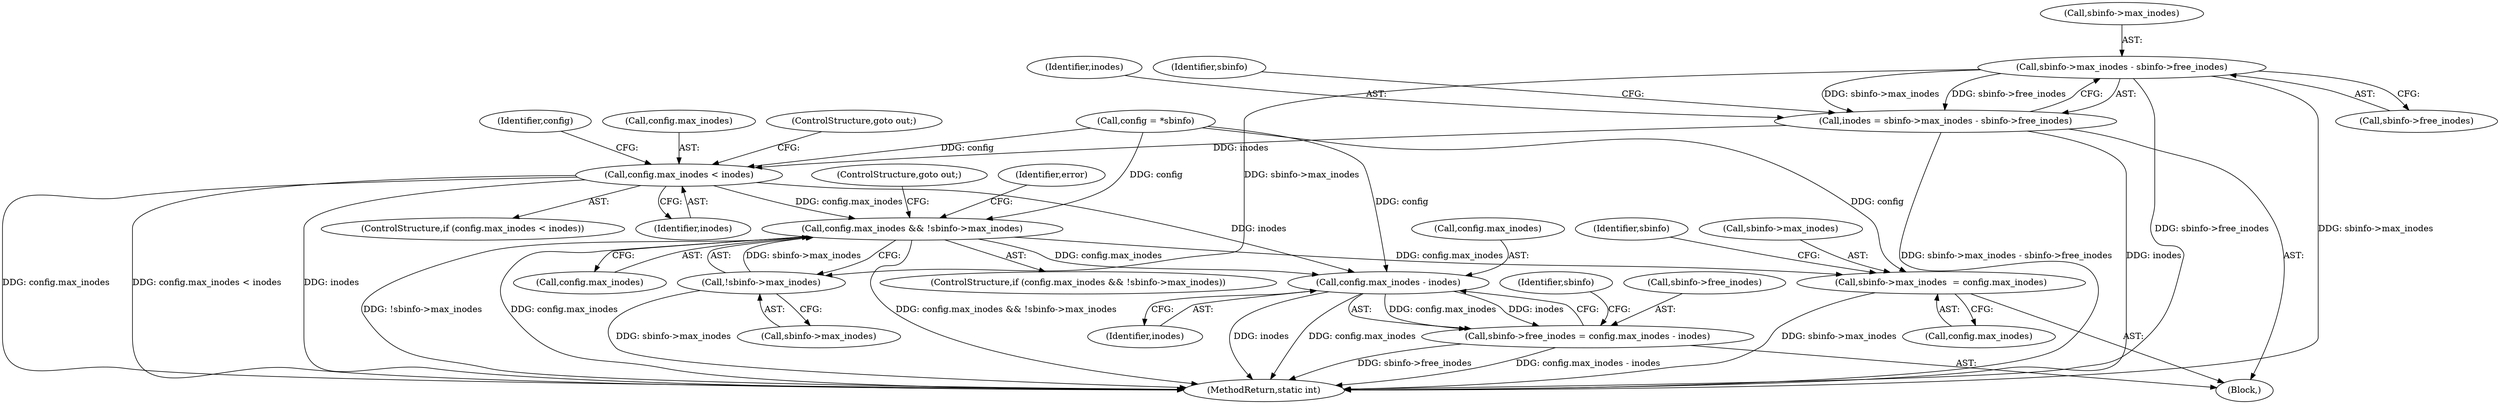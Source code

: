 digraph "0_linux_5f00110f7273f9ff04ac69a5f85bb535a4fd0987@API" {
"1000138" [label="(Call,sbinfo->max_inodes - sbinfo->free_inodes)"];
"1000136" [label="(Call,inodes = sbinfo->max_inodes - sbinfo->free_inodes)"];
"1000158" [label="(Call,config.max_inodes < inodes)"];
"1000175" [label="(Call,config.max_inodes && !sbinfo->max_inodes)"];
"1000194" [label="(Call,sbinfo->max_inodes  = config.max_inodes)"];
"1000205" [label="(Call,config.max_inodes - inodes)"];
"1000201" [label="(Call,sbinfo->free_inodes = config.max_inodes - inodes)"];
"1000179" [label="(Call,!sbinfo->max_inodes)"];
"1000167" [label="(Identifier,config)"];
"1000183" [label="(ControlStructure,goto out;)"];
"1000179" [label="(Call,!sbinfo->max_inodes)"];
"1000137" [label="(Identifier,inodes)"];
"1000159" [label="(Call,config.max_inodes)"];
"1000203" [label="(Identifier,sbinfo)"];
"1000175" [label="(Call,config.max_inodes && !sbinfo->max_inodes)"];
"1000201" [label="(Call,sbinfo->free_inodes = config.max_inodes - inodes)"];
"1000150" [label="(Identifier,sbinfo)"];
"1000106" [label="(Block,)"];
"1000174" [label="(ControlStructure,if (config.max_inodes && !sbinfo->max_inodes))"];
"1000194" [label="(Call,sbinfo->max_inodes  = config.max_inodes)"];
"1000198" [label="(Call,config.max_inodes)"];
"1000163" [label="(ControlStructure,goto out;)"];
"1000162" [label="(Identifier,inodes)"];
"1000136" [label="(Call,inodes = sbinfo->max_inodes - sbinfo->free_inodes)"];
"1000195" [label="(Call,sbinfo->max_inodes)"];
"1000176" [label="(Call,config.max_inodes)"];
"1000206" [label="(Call,config.max_inodes)"];
"1000158" [label="(Call,config.max_inodes < inodes)"];
"1000209" [label="(Identifier,inodes)"];
"1000212" [label="(Identifier,sbinfo)"];
"1000185" [label="(Identifier,error)"];
"1000113" [label="(Call,config = *sbinfo)"];
"1000157" [label="(ControlStructure,if (config.max_inodes < inodes))"];
"1000202" [label="(Call,sbinfo->free_inodes)"];
"1000229" [label="(MethodReturn,static int)"];
"1000139" [label="(Call,sbinfo->max_inodes)"];
"1000180" [label="(Call,sbinfo->max_inodes)"];
"1000205" [label="(Call,config.max_inodes - inodes)"];
"1000142" [label="(Call,sbinfo->free_inodes)"];
"1000138" [label="(Call,sbinfo->max_inodes - sbinfo->free_inodes)"];
"1000138" -> "1000136"  [label="AST: "];
"1000138" -> "1000142"  [label="CFG: "];
"1000139" -> "1000138"  [label="AST: "];
"1000142" -> "1000138"  [label="AST: "];
"1000136" -> "1000138"  [label="CFG: "];
"1000138" -> "1000229"  [label="DDG: sbinfo->free_inodes"];
"1000138" -> "1000229"  [label="DDG: sbinfo->max_inodes"];
"1000138" -> "1000136"  [label="DDG: sbinfo->max_inodes"];
"1000138" -> "1000136"  [label="DDG: sbinfo->free_inodes"];
"1000138" -> "1000179"  [label="DDG: sbinfo->max_inodes"];
"1000136" -> "1000106"  [label="AST: "];
"1000137" -> "1000136"  [label="AST: "];
"1000150" -> "1000136"  [label="CFG: "];
"1000136" -> "1000229"  [label="DDG: sbinfo->max_inodes - sbinfo->free_inodes"];
"1000136" -> "1000229"  [label="DDG: inodes"];
"1000136" -> "1000158"  [label="DDG: inodes"];
"1000158" -> "1000157"  [label="AST: "];
"1000158" -> "1000162"  [label="CFG: "];
"1000159" -> "1000158"  [label="AST: "];
"1000162" -> "1000158"  [label="AST: "];
"1000163" -> "1000158"  [label="CFG: "];
"1000167" -> "1000158"  [label="CFG: "];
"1000158" -> "1000229"  [label="DDG: config.max_inodes"];
"1000158" -> "1000229"  [label="DDG: config.max_inodes < inodes"];
"1000158" -> "1000229"  [label="DDG: inodes"];
"1000113" -> "1000158"  [label="DDG: config"];
"1000158" -> "1000175"  [label="DDG: config.max_inodes"];
"1000158" -> "1000205"  [label="DDG: inodes"];
"1000175" -> "1000174"  [label="AST: "];
"1000175" -> "1000176"  [label="CFG: "];
"1000175" -> "1000179"  [label="CFG: "];
"1000176" -> "1000175"  [label="AST: "];
"1000179" -> "1000175"  [label="AST: "];
"1000183" -> "1000175"  [label="CFG: "];
"1000185" -> "1000175"  [label="CFG: "];
"1000175" -> "1000229"  [label="DDG: !sbinfo->max_inodes"];
"1000175" -> "1000229"  [label="DDG: config.max_inodes"];
"1000175" -> "1000229"  [label="DDG: config.max_inodes && !sbinfo->max_inodes"];
"1000113" -> "1000175"  [label="DDG: config"];
"1000179" -> "1000175"  [label="DDG: sbinfo->max_inodes"];
"1000175" -> "1000194"  [label="DDG: config.max_inodes"];
"1000175" -> "1000205"  [label="DDG: config.max_inodes"];
"1000194" -> "1000106"  [label="AST: "];
"1000194" -> "1000198"  [label="CFG: "];
"1000195" -> "1000194"  [label="AST: "];
"1000198" -> "1000194"  [label="AST: "];
"1000203" -> "1000194"  [label="CFG: "];
"1000194" -> "1000229"  [label="DDG: sbinfo->max_inodes"];
"1000113" -> "1000194"  [label="DDG: config"];
"1000205" -> "1000201"  [label="AST: "];
"1000205" -> "1000209"  [label="CFG: "];
"1000206" -> "1000205"  [label="AST: "];
"1000209" -> "1000205"  [label="AST: "];
"1000201" -> "1000205"  [label="CFG: "];
"1000205" -> "1000229"  [label="DDG: inodes"];
"1000205" -> "1000229"  [label="DDG: config.max_inodes"];
"1000205" -> "1000201"  [label="DDG: config.max_inodes"];
"1000205" -> "1000201"  [label="DDG: inodes"];
"1000113" -> "1000205"  [label="DDG: config"];
"1000201" -> "1000106"  [label="AST: "];
"1000202" -> "1000201"  [label="AST: "];
"1000212" -> "1000201"  [label="CFG: "];
"1000201" -> "1000229"  [label="DDG: config.max_inodes - inodes"];
"1000201" -> "1000229"  [label="DDG: sbinfo->free_inodes"];
"1000179" -> "1000180"  [label="CFG: "];
"1000180" -> "1000179"  [label="AST: "];
"1000179" -> "1000229"  [label="DDG: sbinfo->max_inodes"];
}
